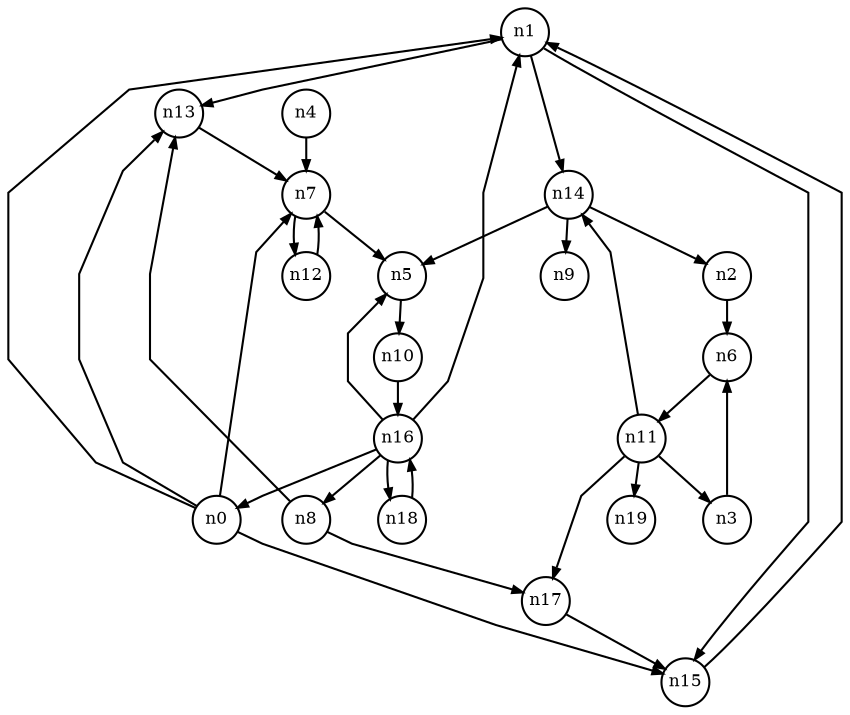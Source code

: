 digraph G{
splines=polyline;
ranksep=0.22;
nodesep=0.22;
nodesize=0.16;
fontsize=8
edge [arrowsize=0.5]
node [fontsize=8 shape=circle width=0.32 fixedsize=shape];

n1 -> n13
n1 -> n14
n1 -> n15
n0 -> n1
n0 -> n7
n0 -> n13
n0 -> n15
n7 -> n5
n7 -> n12
n13 -> n7
n15 -> n1
n14 -> n2
n14 -> n5
n14 -> n9
n4 -> n7
n11 -> n3
n11 -> n14
n11 -> n17
n11 -> n19
n6 -> n11
n5 -> n10
n12 -> n7
n8 -> n13
n8 -> n17
n17 -> n15
n16 -> n0
n16 -> n1
n16 -> n5
n16 -> n8
n16 -> n18
n10 -> n16
n3 -> n6
n2 -> n6
n18 -> n16
}

